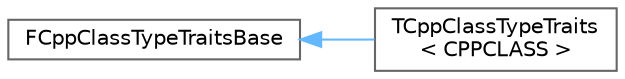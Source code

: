 digraph "Graphical Class Hierarchy"
{
 // INTERACTIVE_SVG=YES
 // LATEX_PDF_SIZE
  bgcolor="transparent";
  edge [fontname=Helvetica,fontsize=10,labelfontname=Helvetica,labelfontsize=10];
  node [fontname=Helvetica,fontsize=10,shape=box,height=0.2,width=0.4];
  rankdir="LR";
  Node0 [id="Node000000",label="FCppClassTypeTraitsBase",height=0.2,width=0.4,color="grey40", fillcolor="white", style="filled",URL="$dc/d47/structFCppClassTypeTraitsBase.html",tooltip="Base definition for C++ class type traits."];
  Node0 -> Node1 [id="edge3658_Node000000_Node000001",dir="back",color="steelblue1",style="solid",tooltip=" "];
  Node1 [id="Node000001",label="TCppClassTypeTraits\l\< CPPCLASS \>",height=0.2,width=0.4,color="grey40", fillcolor="white", style="filled",URL="$d7/dc4/structTCppClassTypeTraits.html",tooltip="Defines traits for specific C++ class types."];
}
